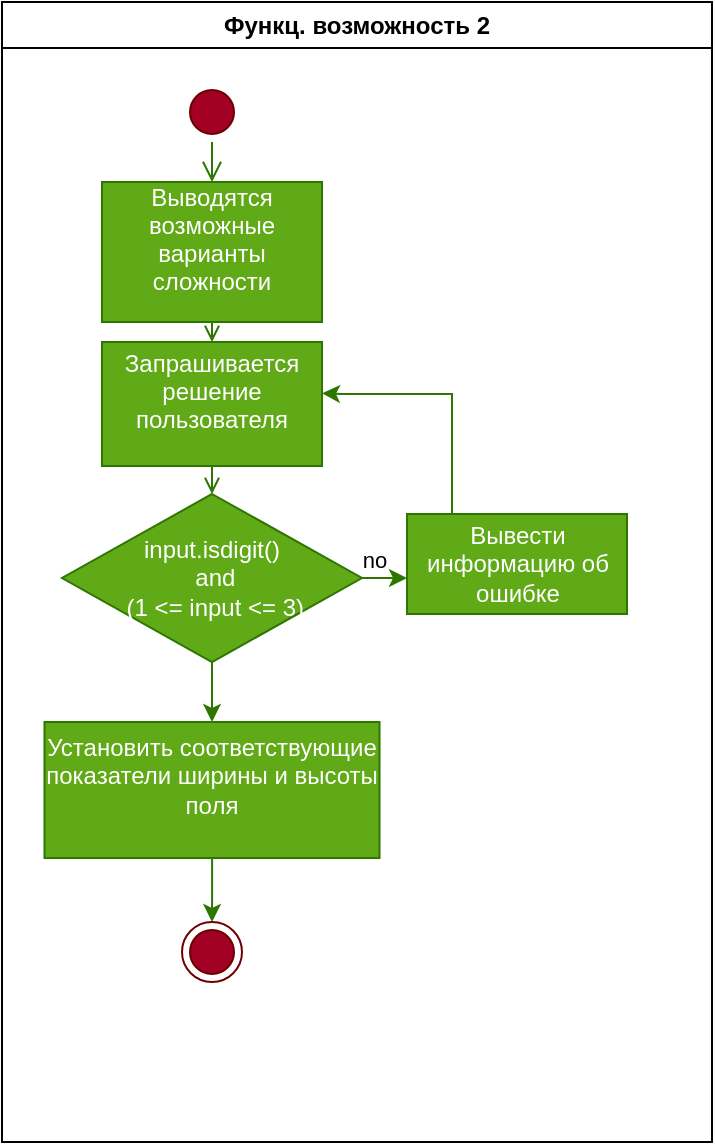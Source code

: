 <mxfile version="21.3.6" type="device">
  <diagram name="Page-1" id="yoaGhc3lwo8dfpdE4m7b">
    <mxGraphModel dx="1434" dy="683" grid="1" gridSize="10" guides="1" tooltips="1" connect="1" arrows="1" fold="1" page="1" pageScale="1" pageWidth="850" pageHeight="1100" math="0" shadow="0">
      <root>
        <mxCell id="0" />
        <mxCell id="1" parent="0" />
        <mxCell id="PuLr-hCjjIu2wN2KxeC7-1" value="Функц. возможность 2" style="swimlane;whiteSpace=wrap" parent="1" vertex="1">
          <mxGeometry x="240" y="80" width="355" height="570" as="geometry" />
        </mxCell>
        <mxCell id="PuLr-hCjjIu2wN2KxeC7-2" value="" style="ellipse;shape=startState;fillColor=#a20025;strokeColor=#6F0000;fontColor=#ffffff;" parent="PuLr-hCjjIu2wN2KxeC7-1" vertex="1">
          <mxGeometry x="90" y="40" width="30" height="30" as="geometry" />
        </mxCell>
        <mxCell id="PuLr-hCjjIu2wN2KxeC7-3" value="" style="edgeStyle=elbowEdgeStyle;elbow=horizontal;verticalAlign=bottom;endArrow=open;endSize=8;strokeColor=#2D7600;endFill=1;rounded=0;fillColor=#60a917;" parent="PuLr-hCjjIu2wN2KxeC7-1" source="PuLr-hCjjIu2wN2KxeC7-2" target="PuLr-hCjjIu2wN2KxeC7-4" edge="1">
          <mxGeometry x="70" y="20" as="geometry">
            <mxPoint x="85" y="90" as="targetPoint" />
          </mxGeometry>
        </mxCell>
        <mxCell id="PuLr-hCjjIu2wN2KxeC7-4" value="Выводятся&#xa;возможные&#xa;варианты&#xa;сложности&#xa;" style="direction=west;align=center;verticalAlign=middle;fillColor=#60a917;fontColor=#ffffff;strokeColor=#2D7600;" parent="PuLr-hCjjIu2wN2KxeC7-1" vertex="1">
          <mxGeometry x="50" y="90" width="110" height="70" as="geometry" />
        </mxCell>
        <mxCell id="PuLr-hCjjIu2wN2KxeC7-5" value="Запрашивается&#xa;решение&#xa;пользователя&#xa;" style="fillColor=#60a917;fontColor=#ffffff;strokeColor=#2D7600;" parent="PuLr-hCjjIu2wN2KxeC7-1" vertex="1">
          <mxGeometry x="50" y="170" width="110" height="62" as="geometry" />
        </mxCell>
        <mxCell id="PuLr-hCjjIu2wN2KxeC7-6" value="" style="endArrow=open;strokeColor=#2D7600;endFill=1;rounded=0;fillColor=#60a917;" parent="PuLr-hCjjIu2wN2KxeC7-1" source="PuLr-hCjjIu2wN2KxeC7-4" target="PuLr-hCjjIu2wN2KxeC7-5" edge="1">
          <mxGeometry relative="1" as="geometry" />
        </mxCell>
        <mxCell id="PuLr-hCjjIu2wN2KxeC7-7" value="&lt;div&gt;no&lt;/div&gt;" style="edgeStyle=orthogonalEdgeStyle;rounded=0;orthogonalLoop=1;jettySize=auto;html=1;fillColor=#60a917;strokeColor=#2D7600;" parent="PuLr-hCjjIu2wN2KxeC7-1" source="PuLr-hCjjIu2wN2KxeC7-8" target="PuLr-hCjjIu2wN2KxeC7-14" edge="1">
          <mxGeometry x="-0.5" y="9" relative="1" as="geometry">
            <Array as="points">
              <mxPoint x="150" y="280" />
            </Array>
            <mxPoint as="offset" />
          </mxGeometry>
        </mxCell>
        <mxCell id="PuLr-hCjjIu2wN2KxeC7-18" style="edgeStyle=orthogonalEdgeStyle;rounded=0;orthogonalLoop=1;jettySize=auto;html=1;fillColor=#60a917;strokeColor=#2D7600;" parent="PuLr-hCjjIu2wN2KxeC7-1" source="PuLr-hCjjIu2wN2KxeC7-8" edge="1">
          <mxGeometry relative="1" as="geometry">
            <mxPoint x="105" y="360" as="targetPoint" />
          </mxGeometry>
        </mxCell>
        <mxCell id="PuLr-hCjjIu2wN2KxeC7-8" value="input.isdigit()&#xa; and&#xa; (1 &lt;= input &lt;= 3)" style="rhombus;fillColor=#60a917;strokeColor=#2D7600;fontColor=#ffffff;whiteSpace=wrap;" parent="PuLr-hCjjIu2wN2KxeC7-1" vertex="1">
          <mxGeometry x="30" y="246" width="150" height="84" as="geometry" />
        </mxCell>
        <mxCell id="PuLr-hCjjIu2wN2KxeC7-10" value="" style="endArrow=open;strokeColor=#2D7600;endFill=1;rounded=0;entryX=0.5;entryY=0;entryDx=0;entryDy=0;fillColor=#60a917;" parent="PuLr-hCjjIu2wN2KxeC7-1" source="PuLr-hCjjIu2wN2KxeC7-5" target="PuLr-hCjjIu2wN2KxeC7-8" edge="1">
          <mxGeometry relative="1" as="geometry" />
        </mxCell>
        <mxCell id="PuLr-hCjjIu2wN2KxeC7-17" style="edgeStyle=orthogonalEdgeStyle;rounded=0;orthogonalLoop=1;jettySize=auto;html=1;fillColor=#60a917;strokeColor=#2D7600;" parent="PuLr-hCjjIu2wN2KxeC7-1" source="PuLr-hCjjIu2wN2KxeC7-12" edge="1">
          <mxGeometry relative="1" as="geometry">
            <mxPoint x="105.0" y="460" as="targetPoint" />
          </mxGeometry>
        </mxCell>
        <mxCell id="PuLr-hCjjIu2wN2KxeC7-12" value="Установить соответствующие&#xa;показатели ширины и высоты поля&#xa;" style="whiteSpace=wrap;fillColor=#60a917;fontColor=#ffffff;strokeColor=#2D7600;" parent="PuLr-hCjjIu2wN2KxeC7-1" vertex="1">
          <mxGeometry x="21.25" y="360" width="167.5" height="68" as="geometry" />
        </mxCell>
        <mxCell id="PuLr-hCjjIu2wN2KxeC7-13" style="edgeStyle=orthogonalEdgeStyle;rounded=0;orthogonalLoop=1;jettySize=auto;html=1;entryX=1;entryY=0.414;entryDx=0;entryDy=0;entryPerimeter=0;fillColor=#60a917;strokeColor=#2D7600;" parent="PuLr-hCjjIu2wN2KxeC7-1" source="PuLr-hCjjIu2wN2KxeC7-14" target="PuLr-hCjjIu2wN2KxeC7-5" edge="1">
          <mxGeometry relative="1" as="geometry">
            <mxPoint x="225" y="202" as="targetPoint" />
            <Array as="points">
              <mxPoint x="225" y="196" />
              <mxPoint x="170" y="196" />
            </Array>
          </mxGeometry>
        </mxCell>
        <mxCell id="PuLr-hCjjIu2wN2KxeC7-14" value="Вывести информацию об ошибке" style="whiteSpace=wrap;fillColor=#60a917;fontColor=#ffffff;strokeColor=#2D7600;" parent="PuLr-hCjjIu2wN2KxeC7-1" vertex="1">
          <mxGeometry x="202.5" y="256" width="110" height="50" as="geometry" />
        </mxCell>
        <mxCell id="PuLr-hCjjIu2wN2KxeC7-15" value="" style="ellipse;shape=endState;fillColor=#a20025;strokeColor=#6F0000;fontColor=#ffffff;" parent="PuLr-hCjjIu2wN2KxeC7-1" vertex="1">
          <mxGeometry x="90" y="460" width="30" height="30" as="geometry" />
        </mxCell>
      </root>
    </mxGraphModel>
  </diagram>
</mxfile>
